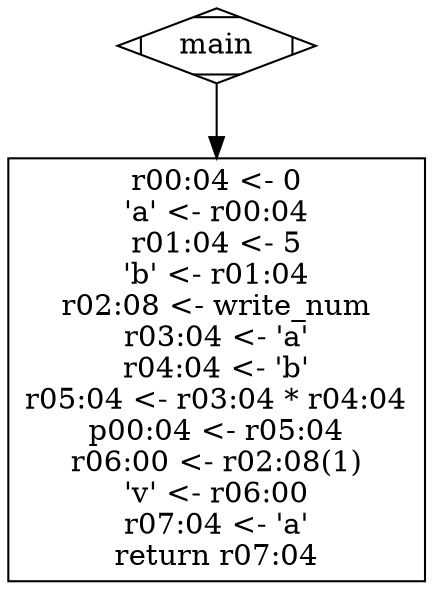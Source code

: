 digraph {
node [shape="box"]
entry [label="main", shape="Mdiamond"]
entry -> n0
n0 [label="r00:04 <- 0\n'a' <- r00:04\nr01:04 <- 5\n'b' <- r01:04\nr02:08 <- write_num\nr03:04 <- 'a'\nr04:04 <- 'b'\nr05:04 <- r03:04 * r04:04\np00:04 <- r05:04\nr06:00 <- r02:08(1)\n'v' <- r06:00\nr07:04 <- 'a'\nreturn r07:04\n"]
}
